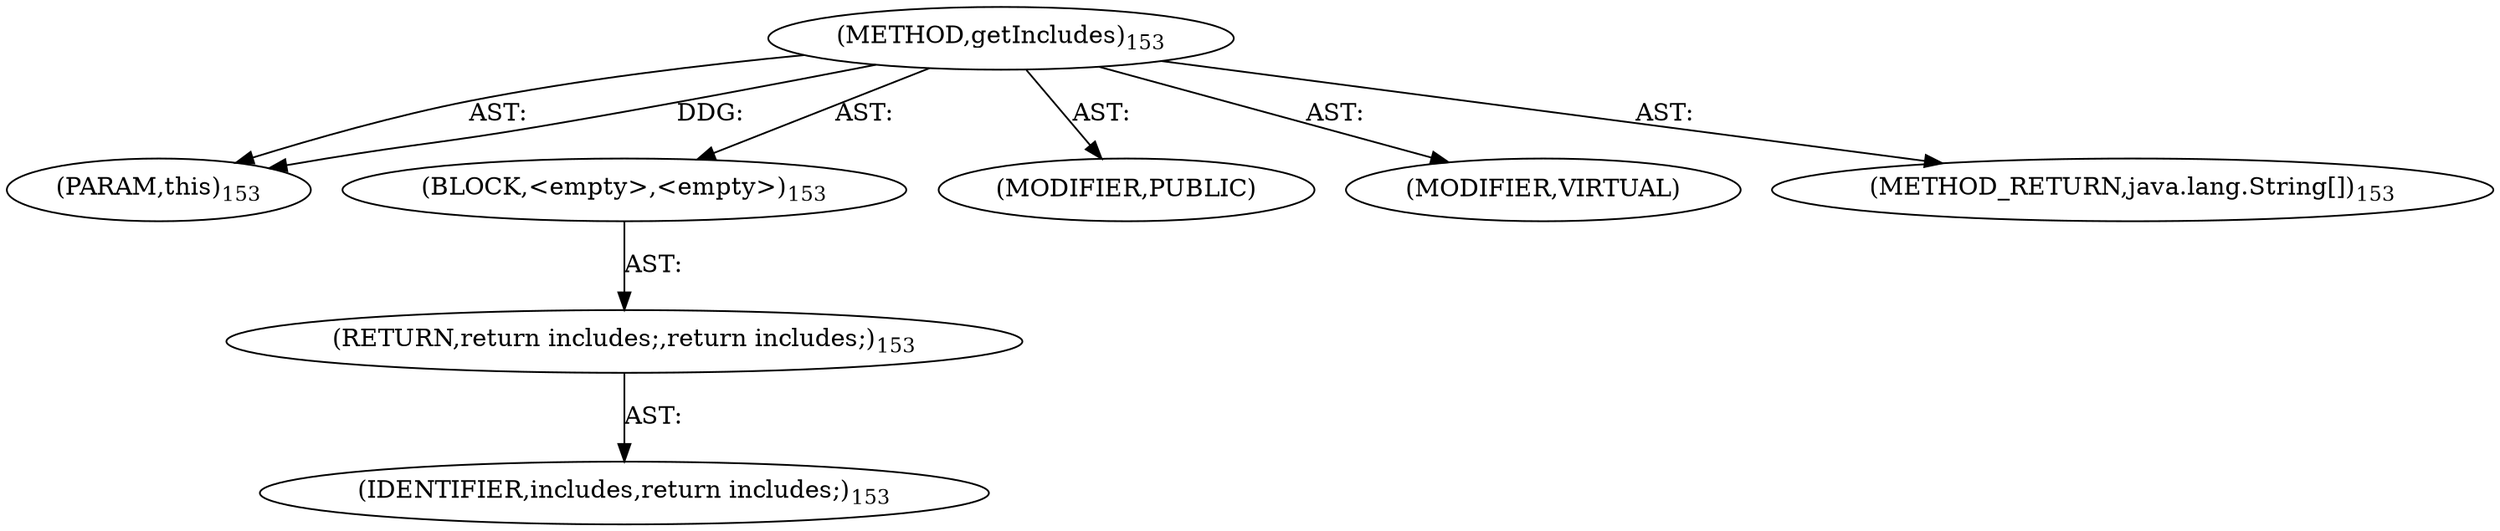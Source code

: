 digraph "getIncludes" {  
"111669149696" [label = <(METHOD,getIncludes)<SUB>153</SUB>> ]
"115964116999" [label = <(PARAM,this)<SUB>153</SUB>> ]
"25769803776" [label = <(BLOCK,&lt;empty&gt;,&lt;empty&gt;)<SUB>153</SUB>> ]
"146028888064" [label = <(RETURN,return includes;,return includes;)<SUB>153</SUB>> ]
"68719476745" [label = <(IDENTIFIER,includes,return includes;)<SUB>153</SUB>> ]
"133143986182" [label = <(MODIFIER,PUBLIC)> ]
"133143986183" [label = <(MODIFIER,VIRTUAL)> ]
"128849018880" [label = <(METHOD_RETURN,java.lang.String[])<SUB>153</SUB>> ]
  "111669149696" -> "115964116999"  [ label = "AST: "] 
  "111669149696" -> "25769803776"  [ label = "AST: "] 
  "111669149696" -> "133143986182"  [ label = "AST: "] 
  "111669149696" -> "133143986183"  [ label = "AST: "] 
  "111669149696" -> "128849018880"  [ label = "AST: "] 
  "25769803776" -> "146028888064"  [ label = "AST: "] 
  "146028888064" -> "68719476745"  [ label = "AST: "] 
  "111669149696" -> "115964116999"  [ label = "DDG: "] 
}
